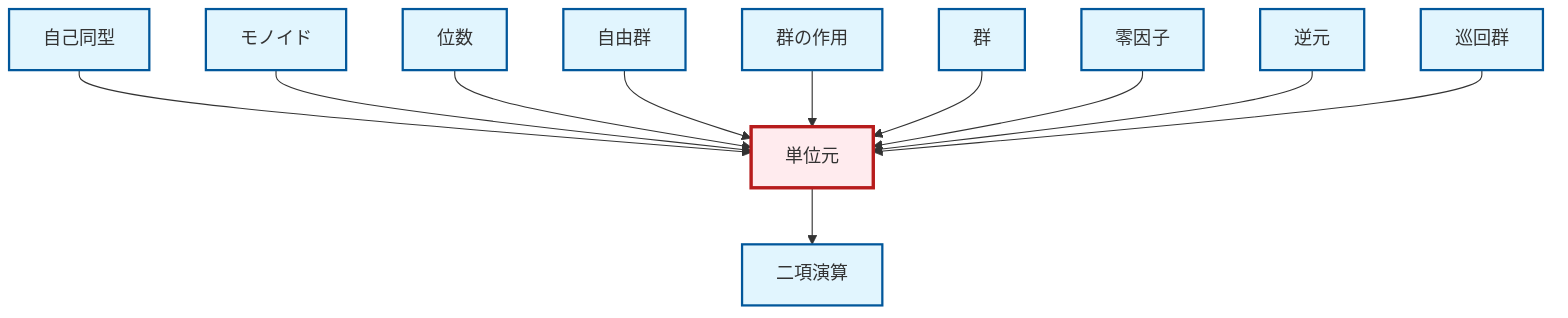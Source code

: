 graph TD
    classDef definition fill:#e1f5fe,stroke:#01579b,stroke-width:2px
    classDef theorem fill:#f3e5f5,stroke:#4a148c,stroke-width:2px
    classDef axiom fill:#fff3e0,stroke:#e65100,stroke-width:2px
    classDef example fill:#e8f5e9,stroke:#1b5e20,stroke-width:2px
    classDef current fill:#ffebee,stroke:#b71c1c,stroke-width:3px
    def-cyclic-group["巡回群"]:::definition
    def-identity-element["単位元"]:::definition
    def-free-group["自由群"]:::definition
    def-group-action["群の作用"]:::definition
    def-group["群"]:::definition
    def-order["位数"]:::definition
    def-binary-operation["二項演算"]:::definition
    def-monoid["モノイド"]:::definition
    def-zero-divisor["零因子"]:::definition
    def-inverse-element["逆元"]:::definition
    def-automorphism["自己同型"]:::definition
    def-automorphism --> def-identity-element
    def-monoid --> def-identity-element
    def-order --> def-identity-element
    def-identity-element --> def-binary-operation
    def-free-group --> def-identity-element
    def-group-action --> def-identity-element
    def-group --> def-identity-element
    def-zero-divisor --> def-identity-element
    def-inverse-element --> def-identity-element
    def-cyclic-group --> def-identity-element
    class def-identity-element current